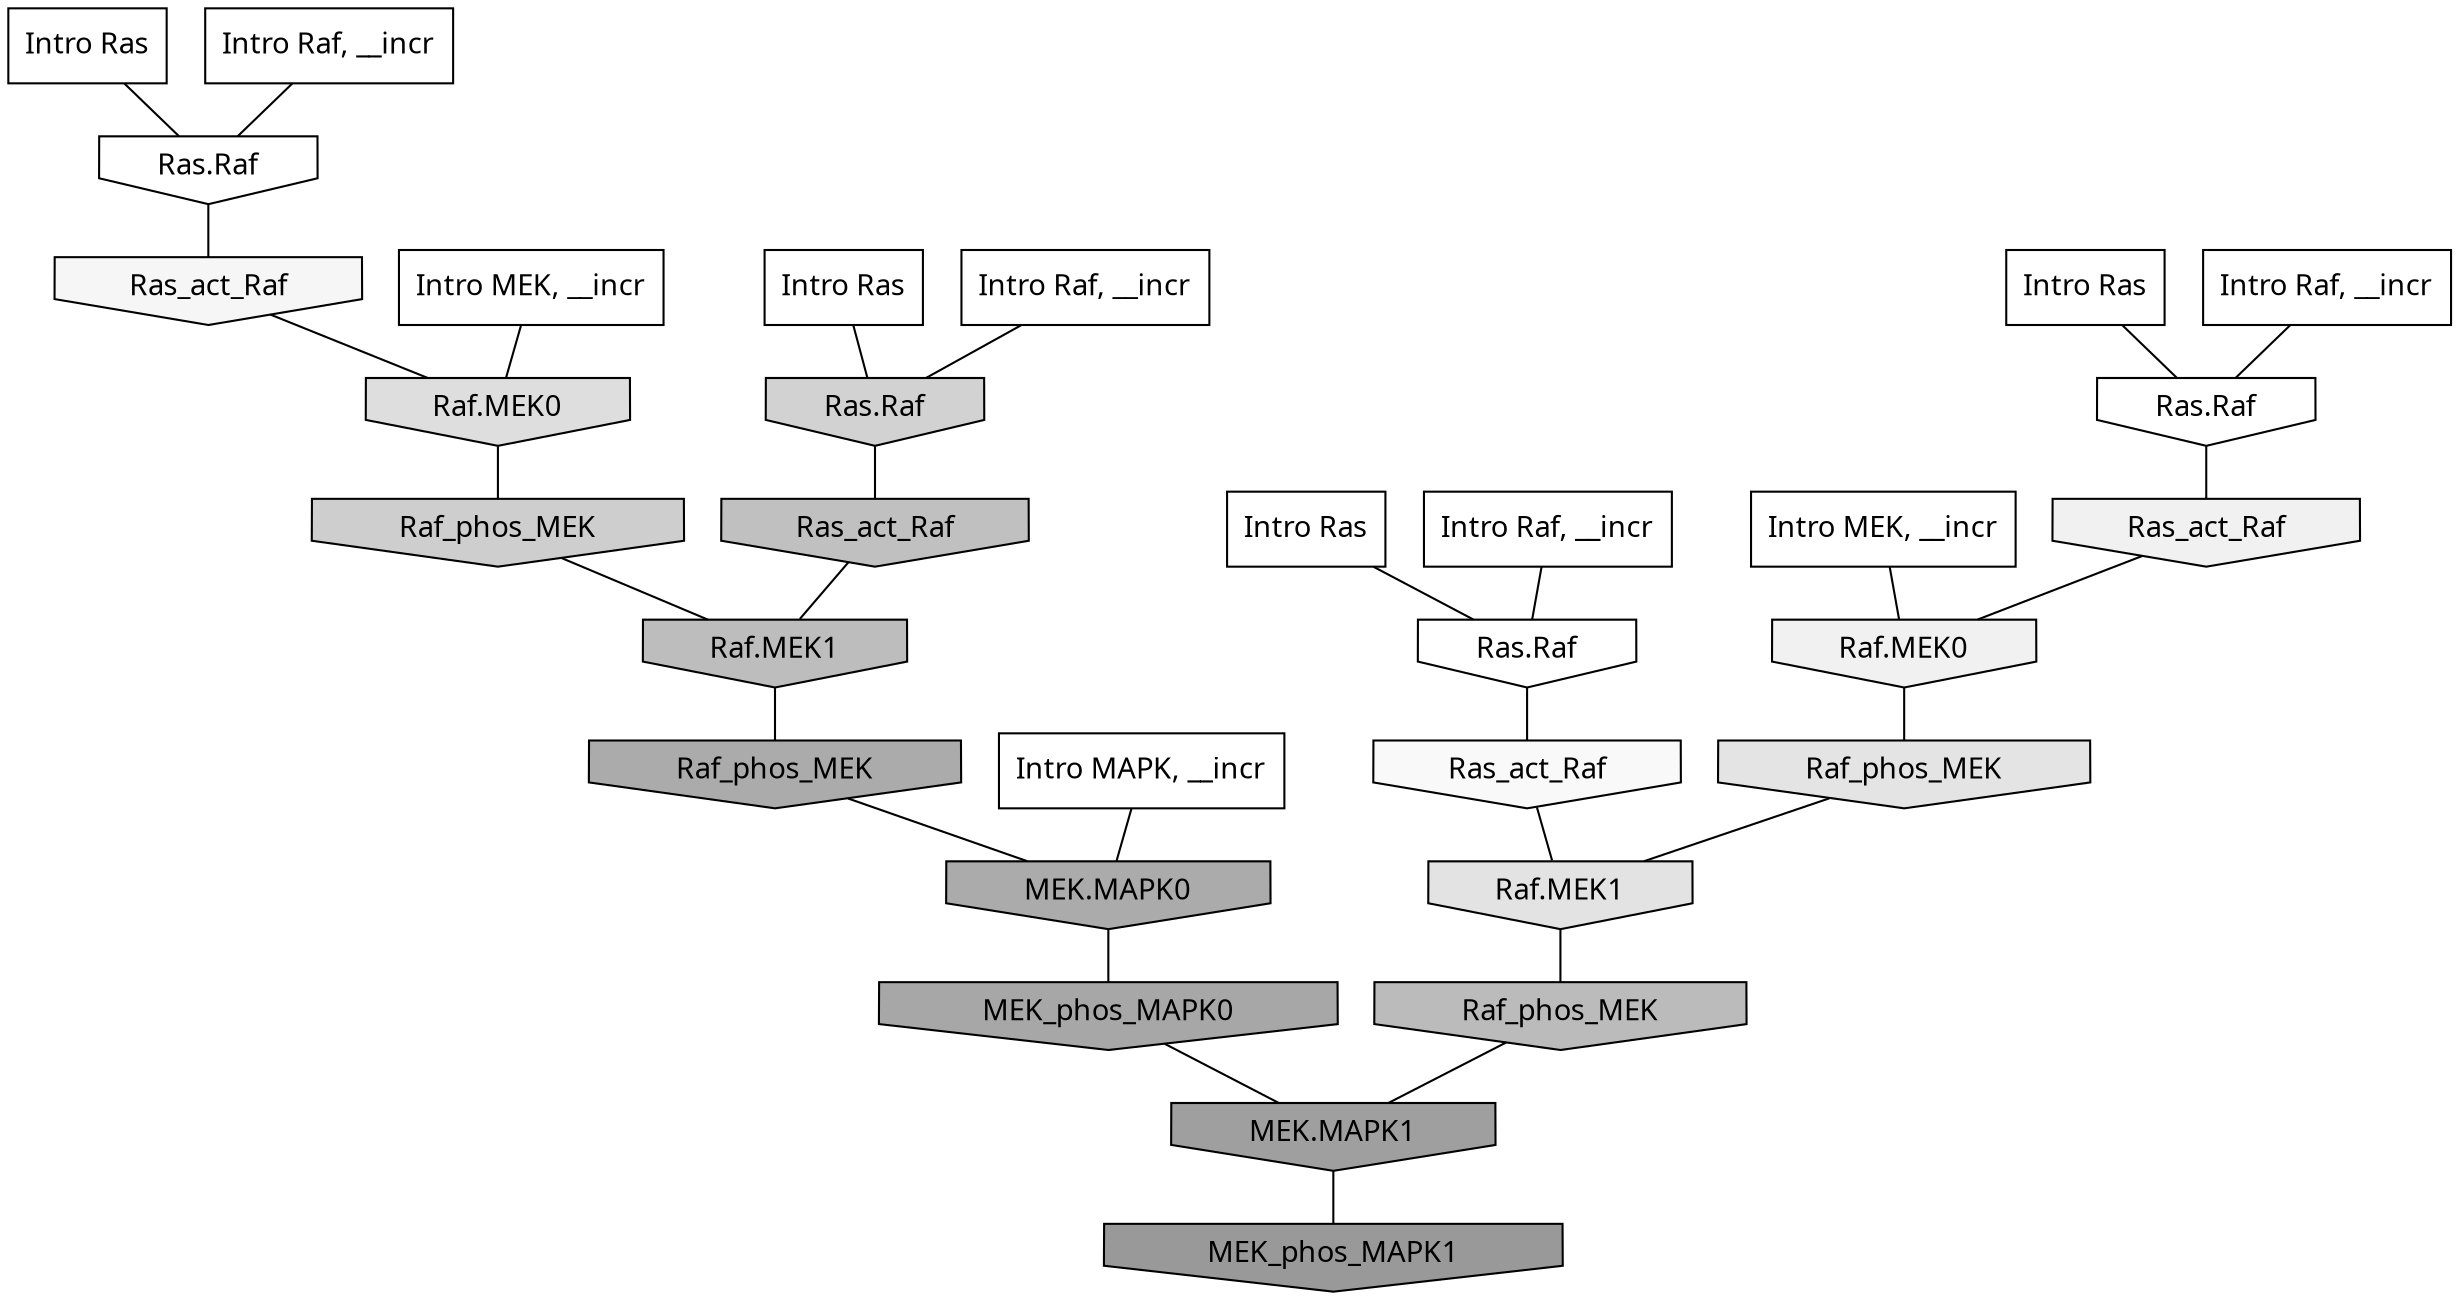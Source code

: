 digraph G{
  rankdir="TB";
  ranksep=0.30;
  node [fontname="CMU Serif"];
  edge [fontname="CMU Serif"];
  
  2 [label="Intro Ras", shape=rectangle, style=filled, fillcolor="0.000 0.000 1.000"]
  
  7 [label="Intro Ras", shape=rectangle, style=filled, fillcolor="0.000 0.000 1.000"]
  
  17 [label="Intro Ras", shape=rectangle, style=filled, fillcolor="0.000 0.000 1.000"]
  
  94 [label="Intro Ras", shape=rectangle, style=filled, fillcolor="0.000 0.000 1.000"]
  
  531 [label="Intro Raf, __incr", shape=rectangle, style=filled, fillcolor="0.000 0.000 1.000"]
  
  550 [label="Intro Raf, __incr", shape=rectangle, style=filled, fillcolor="0.000 0.000 1.000"]
  
  625 [label="Intro Raf, __incr", shape=rectangle, style=filled, fillcolor="0.000 0.000 1.000"]
  
  651 [label="Intro Raf, __incr", shape=rectangle, style=filled, fillcolor="0.000 0.000 1.000"]
  
  1365 [label="Intro MEK, __incr", shape=rectangle, style=filled, fillcolor="0.000 0.000 1.000"]
  
  1596 [label="Intro MEK, __incr", shape=rectangle, style=filled, fillcolor="0.000 0.000 1.000"]
  
  2109 [label="Intro MAPK, __incr", shape=rectangle, style=filled, fillcolor="0.000 0.000 1.000"]
  
  3264 [label="Ras.Raf", shape=invhouse, style=filled, fillcolor="0.000 0.000 1.000"]
  
  3283 [label="Ras.Raf", shape=invhouse, style=filled, fillcolor="0.000 0.000 1.000"]
  
  3322 [label="Ras.Raf", shape=invhouse, style=filled, fillcolor="0.000 0.000 0.998"]
  
  3480 [label="Ras_act_Raf", shape=invhouse, style=filled, fillcolor="0.000 0.000 0.974"]
  
  3560 [label="Ras_act_Raf", shape=invhouse, style=filled, fillcolor="0.000 0.000 0.962"]
  
  3746 [label="Ras_act_Raf", shape=invhouse, style=filled, fillcolor="0.000 0.000 0.944"]
  
  3749 [label="Raf.MEK0", shape=invhouse, style=filled, fillcolor="0.000 0.000 0.944"]
  
  4517 [label="Raf_phos_MEK", shape=invhouse, style=filled, fillcolor="0.000 0.000 0.892"]
  
  4578 [label="Raf.MEK1", shape=invhouse, style=filled, fillcolor="0.000 0.000 0.888"]
  
  4902 [label="Raf.MEK0", shape=invhouse, style=filled, fillcolor="0.000 0.000 0.869"]
  
  5707 [label="Ras.Raf", shape=invhouse, style=filled, fillcolor="0.000 0.000 0.823"]
  
  6026 [label="Raf_phos_MEK", shape=invhouse, style=filled, fillcolor="0.000 0.000 0.806"]
  
  7529 [label="Ras_act_Raf", shape=invhouse, style=filled, fillcolor="0.000 0.000 0.752"]
  
  7864 [label="Raf.MEK1", shape=invhouse, style=filled, fillcolor="0.000 0.000 0.741"]
  
  8132 [label="Raf_phos_MEK", shape=invhouse, style=filled, fillcolor="0.000 0.000 0.733"]
  
  10760 [label="Raf_phos_MEK", shape=invhouse, style=filled, fillcolor="0.000 0.000 0.670"]
  
  10773 [label="MEK.MAPK0", shape=invhouse, style=filled, fillcolor="0.000 0.000 0.669"]
  
  11506 [label="MEK_phos_MAPK0", shape=invhouse, style=filled, fillcolor="0.000 0.000 0.656"]
  
  13455 [label="MEK.MAPK1", shape=invhouse, style=filled, fillcolor="0.000 0.000 0.624"]
  
  15241 [label="MEK_phos_MAPK1", shape=invhouse, style=filled, fillcolor="0.000 0.000 0.600"]
  
  
  13455 -> 15241 [dir=none, color="0.000 0.000 0.000"] 
  11506 -> 13455 [dir=none, color="0.000 0.000 0.000"] 
  10773 -> 11506 [dir=none, color="0.000 0.000 0.000"] 
  10760 -> 10773 [dir=none, color="0.000 0.000 0.000"] 
  8132 -> 13455 [dir=none, color="0.000 0.000 0.000"] 
  7864 -> 10760 [dir=none, color="0.000 0.000 0.000"] 
  7529 -> 7864 [dir=none, color="0.000 0.000 0.000"] 
  6026 -> 7864 [dir=none, color="0.000 0.000 0.000"] 
  5707 -> 7529 [dir=none, color="0.000 0.000 0.000"] 
  4902 -> 6026 [dir=none, color="0.000 0.000 0.000"] 
  4578 -> 8132 [dir=none, color="0.000 0.000 0.000"] 
  4517 -> 4578 [dir=none, color="0.000 0.000 0.000"] 
  3749 -> 4517 [dir=none, color="0.000 0.000 0.000"] 
  3746 -> 3749 [dir=none, color="0.000 0.000 0.000"] 
  3560 -> 4902 [dir=none, color="0.000 0.000 0.000"] 
  3480 -> 4578 [dir=none, color="0.000 0.000 0.000"] 
  3322 -> 3560 [dir=none, color="0.000 0.000 0.000"] 
  3283 -> 3480 [dir=none, color="0.000 0.000 0.000"] 
  3264 -> 3746 [dir=none, color="0.000 0.000 0.000"] 
  2109 -> 10773 [dir=none, color="0.000 0.000 0.000"] 
  1596 -> 4902 [dir=none, color="0.000 0.000 0.000"] 
  1365 -> 3749 [dir=none, color="0.000 0.000 0.000"] 
  651 -> 3264 [dir=none, color="0.000 0.000 0.000"] 
  625 -> 5707 [dir=none, color="0.000 0.000 0.000"] 
  550 -> 3322 [dir=none, color="0.000 0.000 0.000"] 
  531 -> 3283 [dir=none, color="0.000 0.000 0.000"] 
  94 -> 3283 [dir=none, color="0.000 0.000 0.000"] 
  17 -> 3264 [dir=none, color="0.000 0.000 0.000"] 
  7 -> 5707 [dir=none, color="0.000 0.000 0.000"] 
  2 -> 3322 [dir=none, color="0.000 0.000 0.000"] 
  
  }
